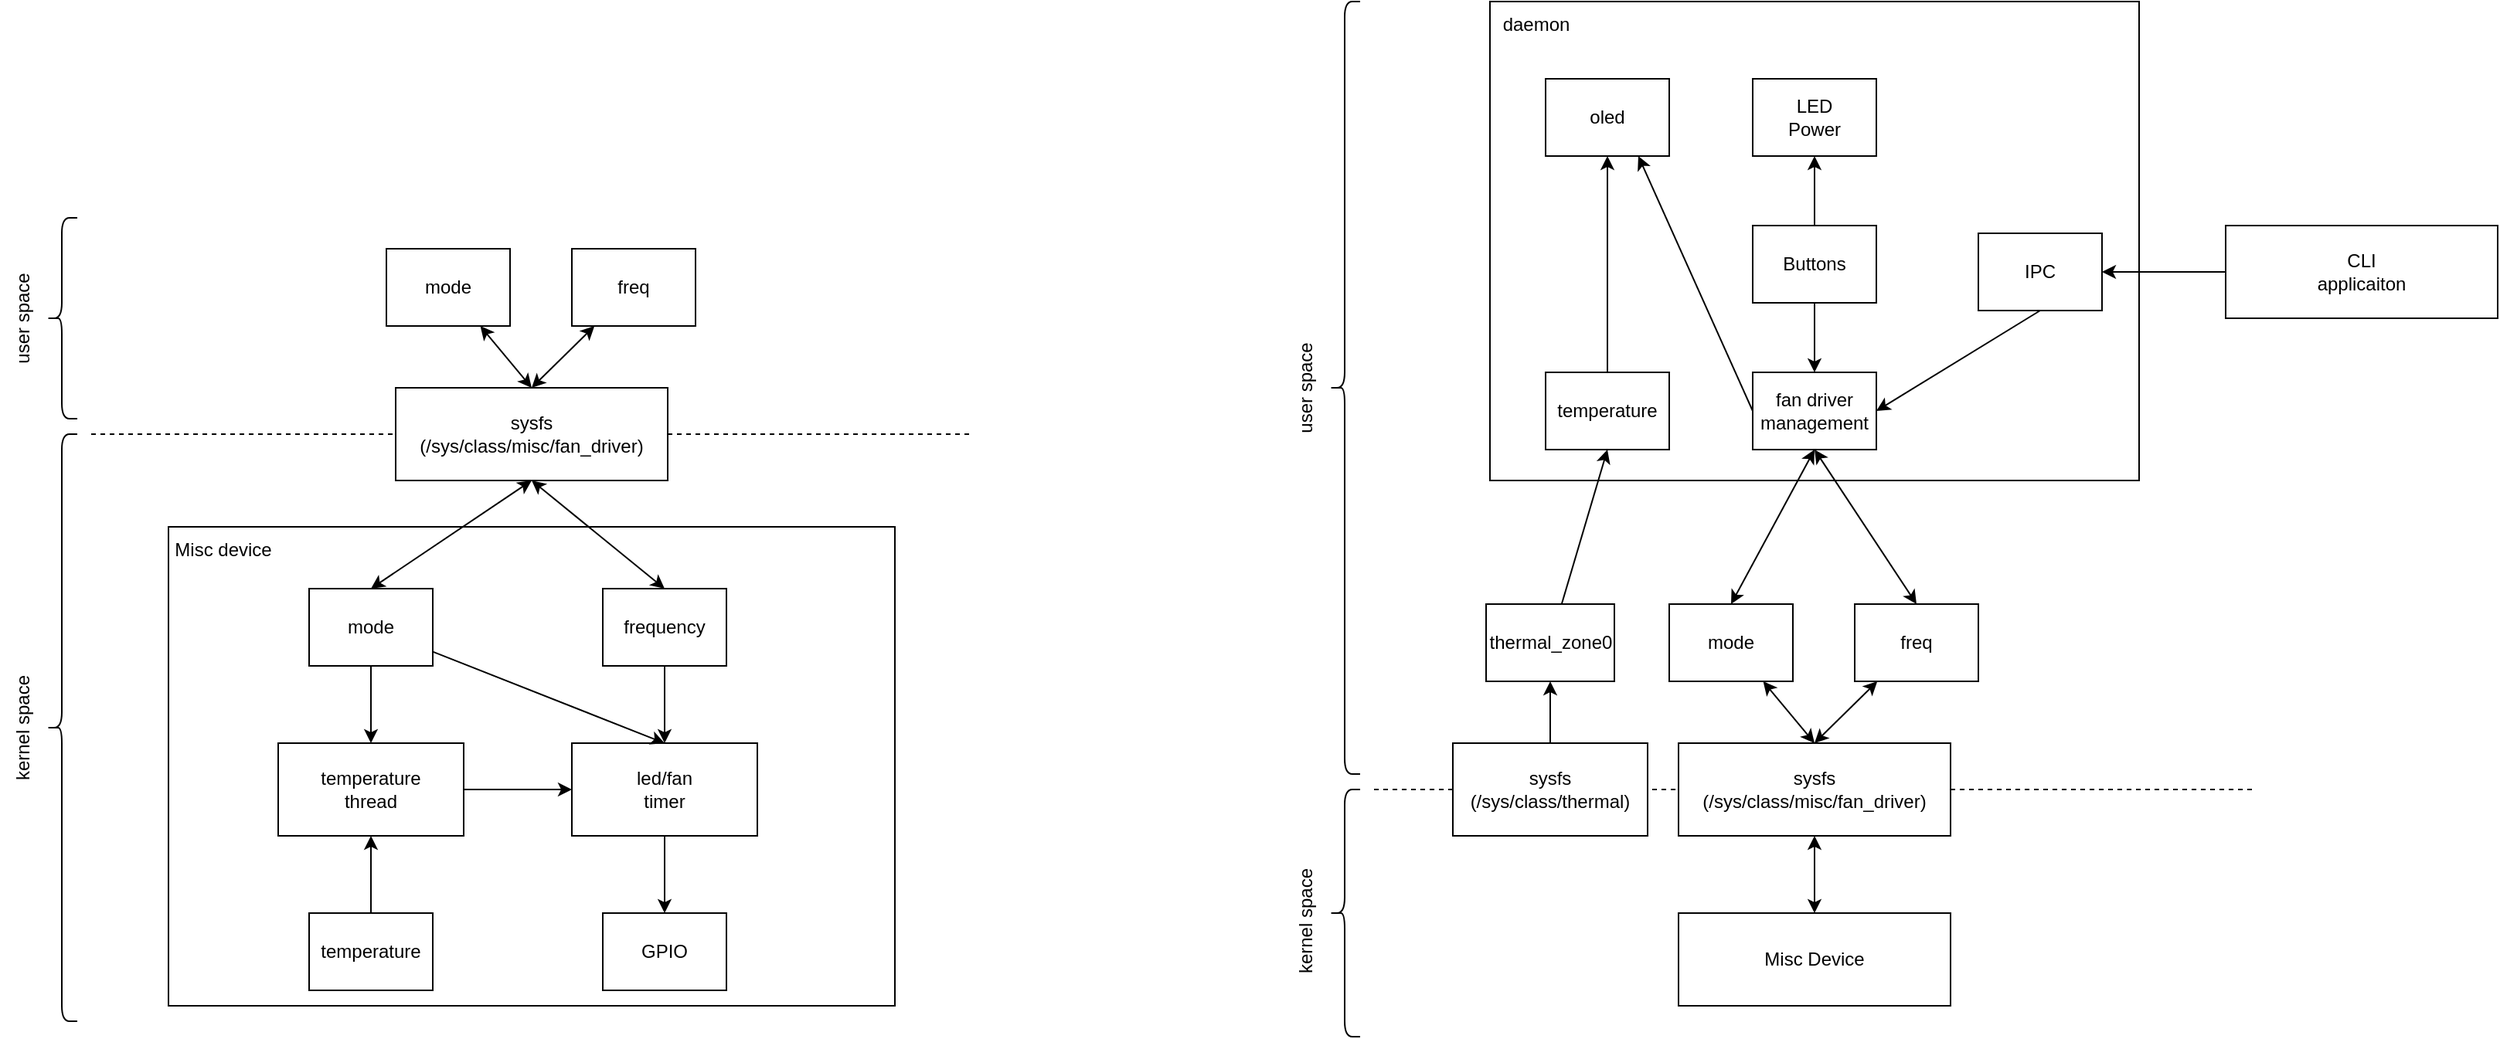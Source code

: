 <mxfile version="21.2.8" type="device">
  <diagram name="Page-1" id="GyUHTL3XpAqOM3GYO3XF">
    <mxGraphModel dx="1793" dy="1455" grid="1" gridSize="10" guides="1" tooltips="1" connect="1" arrows="1" fold="1" page="0" pageScale="1" pageWidth="827" pageHeight="1169" math="0" shadow="0">
      <root>
        <mxCell id="0" />
        <mxCell id="1" parent="0" />
        <mxCell id="QdhDjvCMMd-t6ZkVe1YU-66" value="" style="rounded=0;whiteSpace=wrap;html=1;" vertex="1" parent="1">
          <mxGeometry x="1034" y="-30" width="420" height="310" as="geometry" />
        </mxCell>
        <mxCell id="QdhDjvCMMd-t6ZkVe1YU-19" value="" style="rounded=0;whiteSpace=wrap;html=1;" vertex="1" parent="1">
          <mxGeometry x="179" y="310" width="470" height="310" as="geometry" />
        </mxCell>
        <mxCell id="QdhDjvCMMd-t6ZkVe1YU-5" style="edgeStyle=orthogonalEdgeStyle;rounded=0;orthogonalLoop=1;jettySize=auto;html=1;entryX=0;entryY=0.5;entryDx=0;entryDy=0;" edge="1" parent="1" source="QdhDjvCMMd-t6ZkVe1YU-1" target="QdhDjvCMMd-t6ZkVe1YU-2">
          <mxGeometry relative="1" as="geometry" />
        </mxCell>
        <mxCell id="QdhDjvCMMd-t6ZkVe1YU-1" value="temperature&lt;br&gt;thread" style="rounded=0;whiteSpace=wrap;html=1;" vertex="1" parent="1">
          <mxGeometry x="250" y="450" width="120" height="60" as="geometry" />
        </mxCell>
        <mxCell id="QdhDjvCMMd-t6ZkVe1YU-8" style="edgeStyle=orthogonalEdgeStyle;rounded=0;orthogonalLoop=1;jettySize=auto;html=1;entryX=0.5;entryY=0;entryDx=0;entryDy=0;" edge="1" parent="1" source="QdhDjvCMMd-t6ZkVe1YU-2" target="QdhDjvCMMd-t6ZkVe1YU-7">
          <mxGeometry relative="1" as="geometry" />
        </mxCell>
        <mxCell id="QdhDjvCMMd-t6ZkVe1YU-2" value="led/fan&lt;br&gt;timer" style="rounded=0;whiteSpace=wrap;html=1;" vertex="1" parent="1">
          <mxGeometry x="440" y="450" width="120" height="60" as="geometry" />
        </mxCell>
        <mxCell id="QdhDjvCMMd-t6ZkVe1YU-17" style="edgeStyle=orthogonalEdgeStyle;rounded=0;orthogonalLoop=1;jettySize=auto;html=1;entryX=0.5;entryY=1;entryDx=0;entryDy=0;" edge="1" parent="1" source="QdhDjvCMMd-t6ZkVe1YU-3" target="QdhDjvCMMd-t6ZkVe1YU-1">
          <mxGeometry relative="1" as="geometry" />
        </mxCell>
        <mxCell id="QdhDjvCMMd-t6ZkVe1YU-3" value="temperature" style="rounded=0;whiteSpace=wrap;html=1;" vertex="1" parent="1">
          <mxGeometry x="270" y="560" width="80" height="50" as="geometry" />
        </mxCell>
        <mxCell id="QdhDjvCMMd-t6ZkVe1YU-7" value="GPIO" style="rounded=0;whiteSpace=wrap;html=1;" vertex="1" parent="1">
          <mxGeometry x="460" y="560" width="80" height="50" as="geometry" />
        </mxCell>
        <mxCell id="QdhDjvCMMd-t6ZkVe1YU-9" value="" style="endArrow=none;dashed=1;html=1;rounded=0;" edge="1" parent="1" source="QdhDjvCMMd-t6ZkVe1YU-18">
          <mxGeometry width="50" height="50" relative="1" as="geometry">
            <mxPoint x="129" y="250" as="sourcePoint" />
            <mxPoint x="699" y="250" as="targetPoint" />
          </mxGeometry>
        </mxCell>
        <mxCell id="QdhDjvCMMd-t6ZkVe1YU-14" style="edgeStyle=orthogonalEdgeStyle;rounded=0;orthogonalLoop=1;jettySize=auto;html=1;entryX=0.5;entryY=0;entryDx=0;entryDy=0;" edge="1" parent="1" source="QdhDjvCMMd-t6ZkVe1YU-13" target="QdhDjvCMMd-t6ZkVe1YU-1">
          <mxGeometry relative="1" as="geometry" />
        </mxCell>
        <mxCell id="QdhDjvCMMd-t6ZkVe1YU-31" style="rounded=0;orthogonalLoop=1;jettySize=auto;html=1;entryX=0.5;entryY=0;entryDx=0;entryDy=0;" edge="1" parent="1" source="QdhDjvCMMd-t6ZkVe1YU-13" target="QdhDjvCMMd-t6ZkVe1YU-2">
          <mxGeometry relative="1" as="geometry" />
        </mxCell>
        <mxCell id="QdhDjvCMMd-t6ZkVe1YU-13" value="mode" style="rounded=0;whiteSpace=wrap;html=1;" vertex="1" parent="1">
          <mxGeometry x="270" y="350" width="80" height="50" as="geometry" />
        </mxCell>
        <mxCell id="QdhDjvCMMd-t6ZkVe1YU-16" style="edgeStyle=orthogonalEdgeStyle;rounded=0;orthogonalLoop=1;jettySize=auto;html=1;entryX=0.5;entryY=0;entryDx=0;entryDy=0;" edge="1" parent="1" source="QdhDjvCMMd-t6ZkVe1YU-15" target="QdhDjvCMMd-t6ZkVe1YU-2">
          <mxGeometry relative="1" as="geometry" />
        </mxCell>
        <mxCell id="QdhDjvCMMd-t6ZkVe1YU-15" value="frequency" style="rounded=0;whiteSpace=wrap;html=1;" vertex="1" parent="1">
          <mxGeometry x="460" y="350" width="80" height="50" as="geometry" />
        </mxCell>
        <mxCell id="QdhDjvCMMd-t6ZkVe1YU-20" value="Misc device" style="text;html=1;strokeColor=none;fillColor=none;align=center;verticalAlign=middle;whiteSpace=wrap;rounded=0;" vertex="1" parent="1">
          <mxGeometry x="179" y="310" width="71" height="30" as="geometry" />
        </mxCell>
        <mxCell id="QdhDjvCMMd-t6ZkVe1YU-21" value="" style="endArrow=none;dashed=1;html=1;rounded=0;" edge="1" parent="1" target="QdhDjvCMMd-t6ZkVe1YU-18">
          <mxGeometry width="50" height="50" relative="1" as="geometry">
            <mxPoint x="129" y="250" as="sourcePoint" />
            <mxPoint x="699" y="250" as="targetPoint" />
          </mxGeometry>
        </mxCell>
        <mxCell id="QdhDjvCMMd-t6ZkVe1YU-27" style="rounded=0;orthogonalLoop=1;jettySize=auto;html=1;entryX=0.5;entryY=0;entryDx=0;entryDy=0;exitX=0.5;exitY=1;exitDx=0;exitDy=0;startArrow=classic;startFill=1;" edge="1" parent="1" source="QdhDjvCMMd-t6ZkVe1YU-18" target="QdhDjvCMMd-t6ZkVe1YU-13">
          <mxGeometry relative="1" as="geometry">
            <mxPoint x="383" y="280" as="sourcePoint" />
          </mxGeometry>
        </mxCell>
        <mxCell id="QdhDjvCMMd-t6ZkVe1YU-28" style="rounded=0;orthogonalLoop=1;jettySize=auto;html=1;entryX=0.5;entryY=0;entryDx=0;entryDy=0;exitX=0.5;exitY=1;exitDx=0;exitDy=0;startArrow=classic;startFill=1;" edge="1" parent="1" source="QdhDjvCMMd-t6ZkVe1YU-18" target="QdhDjvCMMd-t6ZkVe1YU-15">
          <mxGeometry relative="1" as="geometry" />
        </mxCell>
        <mxCell id="QdhDjvCMMd-t6ZkVe1YU-18" value="sysfs&lt;br&gt;(/sys/class/misc/fan_driver)" style="rounded=0;whiteSpace=wrap;html=1;" vertex="1" parent="1">
          <mxGeometry x="326" y="220" width="176" height="60" as="geometry" />
        </mxCell>
        <mxCell id="QdhDjvCMMd-t6ZkVe1YU-25" style="rounded=0;orthogonalLoop=1;jettySize=auto;html=1;entryX=0.5;entryY=0;entryDx=0;entryDy=0;startArrow=classic;startFill=1;" edge="1" parent="1" source="QdhDjvCMMd-t6ZkVe1YU-23" target="QdhDjvCMMd-t6ZkVe1YU-18">
          <mxGeometry relative="1" as="geometry" />
        </mxCell>
        <mxCell id="QdhDjvCMMd-t6ZkVe1YU-23" value="mode" style="rounded=0;whiteSpace=wrap;html=1;" vertex="1" parent="1">
          <mxGeometry x="320" y="130" width="80" height="50" as="geometry" />
        </mxCell>
        <mxCell id="QdhDjvCMMd-t6ZkVe1YU-26" style="rounded=0;orthogonalLoop=1;jettySize=auto;html=1;entryX=0.5;entryY=0;entryDx=0;entryDy=0;startArrow=classic;startFill=1;" edge="1" parent="1" source="QdhDjvCMMd-t6ZkVe1YU-24" target="QdhDjvCMMd-t6ZkVe1YU-18">
          <mxGeometry relative="1" as="geometry" />
        </mxCell>
        <mxCell id="QdhDjvCMMd-t6ZkVe1YU-24" value="freq" style="rounded=0;whiteSpace=wrap;html=1;" vertex="1" parent="1">
          <mxGeometry x="440" y="130" width="80" height="50" as="geometry" />
        </mxCell>
        <mxCell id="QdhDjvCMMd-t6ZkVe1YU-32" value="" style="shape=curlyBracket;whiteSpace=wrap;html=1;rounded=1;labelPosition=left;verticalLabelPosition=middle;align=right;verticalAlign=middle;" vertex="1" parent="1">
          <mxGeometry x="100" y="250" width="20" height="380" as="geometry" />
        </mxCell>
        <mxCell id="QdhDjvCMMd-t6ZkVe1YU-33" value="" style="shape=curlyBracket;whiteSpace=wrap;html=1;rounded=1;labelPosition=left;verticalLabelPosition=middle;align=right;verticalAlign=middle;" vertex="1" parent="1">
          <mxGeometry x="100" y="110" width="20" height="130" as="geometry" />
        </mxCell>
        <mxCell id="QdhDjvCMMd-t6ZkVe1YU-35" value="kernel space" style="text;html=1;strokeColor=none;fillColor=none;align=center;verticalAlign=middle;whiteSpace=wrap;rounded=0;rotation=-90;" vertex="1" parent="1">
          <mxGeometry x="40" y="425" width="90" height="30" as="geometry" />
        </mxCell>
        <mxCell id="QdhDjvCMMd-t6ZkVe1YU-36" value="user space" style="text;html=1;strokeColor=none;fillColor=none;align=center;verticalAlign=middle;whiteSpace=wrap;rounded=0;rotation=-90;" vertex="1" parent="1">
          <mxGeometry x="40" y="160" width="90" height="30" as="geometry" />
        </mxCell>
        <mxCell id="QdhDjvCMMd-t6ZkVe1YU-45" value="" style="endArrow=none;dashed=1;html=1;rounded=0;" edge="1" parent="1" source="QdhDjvCMMd-t6ZkVe1YU-55">
          <mxGeometry width="50" height="50" relative="1" as="geometry">
            <mxPoint x="959" y="480" as="sourcePoint" />
            <mxPoint x="1529" y="480" as="targetPoint" />
          </mxGeometry>
        </mxCell>
        <mxCell id="QdhDjvCMMd-t6ZkVe1YU-52" value="" style="endArrow=none;dashed=1;html=1;rounded=0;" edge="1" parent="1" target="QdhDjvCMMd-t6ZkVe1YU-55">
          <mxGeometry width="50" height="50" relative="1" as="geometry">
            <mxPoint x="959" y="480" as="sourcePoint" />
            <mxPoint x="1529" y="480" as="targetPoint" />
          </mxGeometry>
        </mxCell>
        <mxCell id="QdhDjvCMMd-t6ZkVe1YU-65" style="rounded=0;orthogonalLoop=1;jettySize=auto;html=1;entryX=0.5;entryY=0;entryDx=0;entryDy=0;startArrow=classic;startFill=1;" edge="1" parent="1" source="QdhDjvCMMd-t6ZkVe1YU-55" target="QdhDjvCMMd-t6ZkVe1YU-64">
          <mxGeometry relative="1" as="geometry" />
        </mxCell>
        <mxCell id="QdhDjvCMMd-t6ZkVe1YU-55" value="sysfs&lt;br&gt;(/sys/class/misc/fan_driver)" style="rounded=0;whiteSpace=wrap;html=1;" vertex="1" parent="1">
          <mxGeometry x="1156" y="450" width="176" height="60" as="geometry" />
        </mxCell>
        <mxCell id="QdhDjvCMMd-t6ZkVe1YU-56" style="rounded=0;orthogonalLoop=1;jettySize=auto;html=1;entryX=0.5;entryY=0;entryDx=0;entryDy=0;startArrow=classic;startFill=1;" edge="1" parent="1" source="QdhDjvCMMd-t6ZkVe1YU-57" target="QdhDjvCMMd-t6ZkVe1YU-55">
          <mxGeometry relative="1" as="geometry" />
        </mxCell>
        <mxCell id="QdhDjvCMMd-t6ZkVe1YU-57" value="mode" style="rounded=0;whiteSpace=wrap;html=1;" vertex="1" parent="1">
          <mxGeometry x="1150" y="360" width="80" height="50" as="geometry" />
        </mxCell>
        <mxCell id="QdhDjvCMMd-t6ZkVe1YU-58" style="rounded=0;orthogonalLoop=1;jettySize=auto;html=1;entryX=0.5;entryY=0;entryDx=0;entryDy=0;startArrow=classic;startFill=1;" edge="1" parent="1" source="QdhDjvCMMd-t6ZkVe1YU-59" target="QdhDjvCMMd-t6ZkVe1YU-55">
          <mxGeometry relative="1" as="geometry" />
        </mxCell>
        <mxCell id="QdhDjvCMMd-t6ZkVe1YU-59" value="freq" style="rounded=0;whiteSpace=wrap;html=1;" vertex="1" parent="1">
          <mxGeometry x="1270" y="360" width="80" height="50" as="geometry" />
        </mxCell>
        <mxCell id="QdhDjvCMMd-t6ZkVe1YU-60" value="" style="shape=curlyBracket;whiteSpace=wrap;html=1;rounded=1;labelPosition=left;verticalLabelPosition=middle;align=right;verticalAlign=middle;" vertex="1" parent="1">
          <mxGeometry x="930" y="480" width="20" height="160" as="geometry" />
        </mxCell>
        <mxCell id="QdhDjvCMMd-t6ZkVe1YU-61" value="" style="shape=curlyBracket;whiteSpace=wrap;html=1;rounded=1;labelPosition=left;verticalLabelPosition=middle;align=right;verticalAlign=middle;" vertex="1" parent="1">
          <mxGeometry x="930" y="-30" width="20" height="500" as="geometry" />
        </mxCell>
        <mxCell id="QdhDjvCMMd-t6ZkVe1YU-62" value="kernel space" style="text;html=1;strokeColor=none;fillColor=none;align=center;verticalAlign=middle;whiteSpace=wrap;rounded=0;rotation=-90;" vertex="1" parent="1">
          <mxGeometry x="870" y="550" width="90" height="30" as="geometry" />
        </mxCell>
        <mxCell id="QdhDjvCMMd-t6ZkVe1YU-63" value="user space" style="text;html=1;strokeColor=none;fillColor=none;align=center;verticalAlign=middle;whiteSpace=wrap;rounded=0;rotation=-90;" vertex="1" parent="1">
          <mxGeometry x="870" y="205" width="90" height="30" as="geometry" />
        </mxCell>
        <mxCell id="QdhDjvCMMd-t6ZkVe1YU-64" value="Misc Device" style="rounded=0;whiteSpace=wrap;html=1;" vertex="1" parent="1">
          <mxGeometry x="1156" y="560" width="176" height="60" as="geometry" />
        </mxCell>
        <mxCell id="QdhDjvCMMd-t6ZkVe1YU-68" style="rounded=0;orthogonalLoop=1;jettySize=auto;html=1;entryX=0.5;entryY=0;entryDx=0;entryDy=0;startArrow=classic;startFill=1;exitX=0.5;exitY=1;exitDx=0;exitDy=0;" edge="1" parent="1" source="QdhDjvCMMd-t6ZkVe1YU-71" target="QdhDjvCMMd-t6ZkVe1YU-57">
          <mxGeometry relative="1" as="geometry" />
        </mxCell>
        <mxCell id="QdhDjvCMMd-t6ZkVe1YU-69" style="rounded=0;orthogonalLoop=1;jettySize=auto;html=1;entryX=0.5;entryY=0;entryDx=0;entryDy=0;startArrow=classic;startFill=1;exitX=0.5;exitY=1;exitDx=0;exitDy=0;" edge="1" parent="1" source="QdhDjvCMMd-t6ZkVe1YU-71" target="QdhDjvCMMd-t6ZkVe1YU-59">
          <mxGeometry relative="1" as="geometry" />
        </mxCell>
        <mxCell id="QdhDjvCMMd-t6ZkVe1YU-89" style="rounded=0;orthogonalLoop=1;jettySize=auto;html=1;entryX=0.75;entryY=1;entryDx=0;entryDy=0;exitX=0;exitY=0.5;exitDx=0;exitDy=0;" edge="1" parent="1" source="QdhDjvCMMd-t6ZkVe1YU-71" target="QdhDjvCMMd-t6ZkVe1YU-81">
          <mxGeometry relative="1" as="geometry" />
        </mxCell>
        <mxCell id="QdhDjvCMMd-t6ZkVe1YU-71" value="fan driver management" style="rounded=0;whiteSpace=wrap;html=1;" vertex="1" parent="1">
          <mxGeometry x="1204" y="210" width="80" height="50" as="geometry" />
        </mxCell>
        <mxCell id="QdhDjvCMMd-t6ZkVe1YU-72" value="LED&lt;br&gt;Power" style="rounded=0;whiteSpace=wrap;html=1;" vertex="1" parent="1">
          <mxGeometry x="1204" y="20" width="80" height="50" as="geometry" />
        </mxCell>
        <mxCell id="QdhDjvCMMd-t6ZkVe1YU-76" style="edgeStyle=orthogonalEdgeStyle;rounded=0;orthogonalLoop=1;jettySize=auto;html=1;entryX=0.5;entryY=0;entryDx=0;entryDy=0;" edge="1" parent="1" source="QdhDjvCMMd-t6ZkVe1YU-73" target="QdhDjvCMMd-t6ZkVe1YU-71">
          <mxGeometry relative="1" as="geometry" />
        </mxCell>
        <mxCell id="QdhDjvCMMd-t6ZkVe1YU-77" style="edgeStyle=orthogonalEdgeStyle;rounded=0;orthogonalLoop=1;jettySize=auto;html=1;entryX=0.5;entryY=1;entryDx=0;entryDy=0;" edge="1" parent="1" source="QdhDjvCMMd-t6ZkVe1YU-73" target="QdhDjvCMMd-t6ZkVe1YU-72">
          <mxGeometry relative="1" as="geometry" />
        </mxCell>
        <mxCell id="QdhDjvCMMd-t6ZkVe1YU-73" value="Buttons" style="rounded=0;whiteSpace=wrap;html=1;" vertex="1" parent="1">
          <mxGeometry x="1204" y="115" width="80" height="50" as="geometry" />
        </mxCell>
        <mxCell id="QdhDjvCMMd-t6ZkVe1YU-75" style="rounded=0;orthogonalLoop=1;jettySize=auto;html=1;entryX=1;entryY=0.5;entryDx=0;entryDy=0;exitX=0.5;exitY=1;exitDx=0;exitDy=0;" edge="1" parent="1" source="QdhDjvCMMd-t6ZkVe1YU-74" target="QdhDjvCMMd-t6ZkVe1YU-71">
          <mxGeometry relative="1" as="geometry" />
        </mxCell>
        <mxCell id="QdhDjvCMMd-t6ZkVe1YU-74" value="IPC" style="rounded=0;whiteSpace=wrap;html=1;" vertex="1" parent="1">
          <mxGeometry x="1350" y="120" width="80" height="50" as="geometry" />
        </mxCell>
        <mxCell id="QdhDjvCMMd-t6ZkVe1YU-80" style="edgeStyle=orthogonalEdgeStyle;rounded=0;orthogonalLoop=1;jettySize=auto;html=1;entryX=1;entryY=0.5;entryDx=0;entryDy=0;" edge="1" parent="1" source="QdhDjvCMMd-t6ZkVe1YU-79" target="QdhDjvCMMd-t6ZkVe1YU-74">
          <mxGeometry relative="1" as="geometry" />
        </mxCell>
        <mxCell id="QdhDjvCMMd-t6ZkVe1YU-79" value="CLI&lt;br&gt;applicaiton" style="rounded=0;whiteSpace=wrap;html=1;" vertex="1" parent="1">
          <mxGeometry x="1510" y="115" width="176" height="60" as="geometry" />
        </mxCell>
        <mxCell id="QdhDjvCMMd-t6ZkVe1YU-81" value="oled" style="rounded=0;whiteSpace=wrap;html=1;" vertex="1" parent="1">
          <mxGeometry x="1070" y="20" width="80" height="50" as="geometry" />
        </mxCell>
        <mxCell id="QdhDjvCMMd-t6ZkVe1YU-84" style="edgeStyle=orthogonalEdgeStyle;rounded=0;orthogonalLoop=1;jettySize=auto;html=1;entryX=0.5;entryY=1;entryDx=0;entryDy=0;" edge="1" parent="1" source="QdhDjvCMMd-t6ZkVe1YU-82" target="QdhDjvCMMd-t6ZkVe1YU-83">
          <mxGeometry relative="1" as="geometry" />
        </mxCell>
        <mxCell id="QdhDjvCMMd-t6ZkVe1YU-82" value="sysfs&lt;br&gt;(/sys/class/thermal&lt;span style=&quot;background-color: initial;&quot;&gt;)&lt;/span&gt;" style="rounded=0;whiteSpace=wrap;html=1;" vertex="1" parent="1">
          <mxGeometry x="1010" y="450" width="126" height="60" as="geometry" />
        </mxCell>
        <mxCell id="QdhDjvCMMd-t6ZkVe1YU-85" style="rounded=0;orthogonalLoop=1;jettySize=auto;html=1;entryX=0.5;entryY=1;entryDx=0;entryDy=0;" edge="1" parent="1" source="QdhDjvCMMd-t6ZkVe1YU-83" target="QdhDjvCMMd-t6ZkVe1YU-86">
          <mxGeometry relative="1" as="geometry">
            <mxPoint x="1110" y="210" as="targetPoint" />
          </mxGeometry>
        </mxCell>
        <mxCell id="QdhDjvCMMd-t6ZkVe1YU-83" value="thermal_zone0" style="rounded=0;whiteSpace=wrap;html=1;" vertex="1" parent="1">
          <mxGeometry x="1031.5" y="360" width="83" height="50" as="geometry" />
        </mxCell>
        <mxCell id="QdhDjvCMMd-t6ZkVe1YU-87" style="edgeStyle=orthogonalEdgeStyle;rounded=0;orthogonalLoop=1;jettySize=auto;html=1;entryX=0.5;entryY=1;entryDx=0;entryDy=0;" edge="1" parent="1" source="QdhDjvCMMd-t6ZkVe1YU-86" target="QdhDjvCMMd-t6ZkVe1YU-81">
          <mxGeometry relative="1" as="geometry" />
        </mxCell>
        <mxCell id="QdhDjvCMMd-t6ZkVe1YU-86" value="temperature" style="rounded=0;whiteSpace=wrap;html=1;" vertex="1" parent="1">
          <mxGeometry x="1070" y="210" width="80" height="50" as="geometry" />
        </mxCell>
        <mxCell id="QdhDjvCMMd-t6ZkVe1YU-90" value="daemon" style="text;html=1;strokeColor=none;fillColor=none;align=center;verticalAlign=middle;whiteSpace=wrap;rounded=0;" vertex="1" parent="1">
          <mxGeometry x="1034" y="-30" width="60" height="30" as="geometry" />
        </mxCell>
      </root>
    </mxGraphModel>
  </diagram>
</mxfile>
